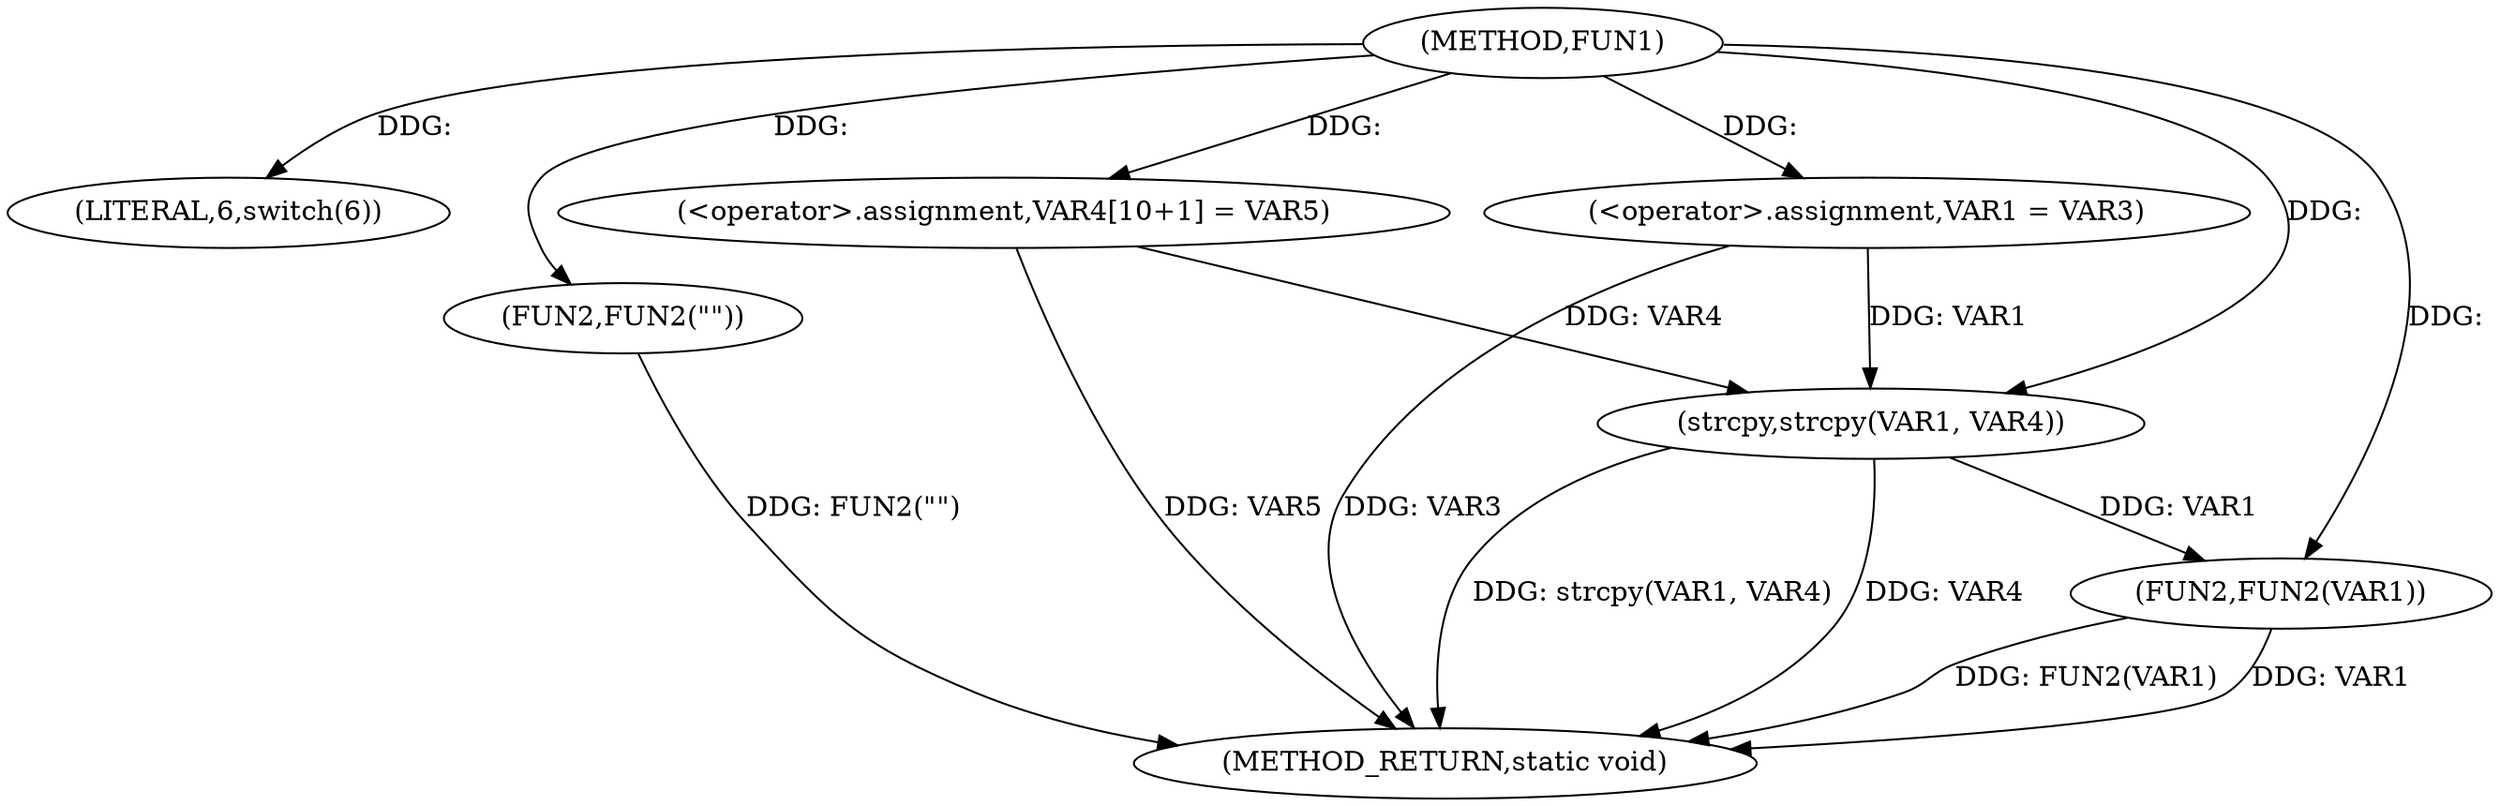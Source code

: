 digraph FUN1 {  
"1000100" [label = "(METHOD,FUN1)" ]
"1000127" [label = "(METHOD_RETURN,static void)" ]
"1000106" [label = "(LITERAL,6,switch(6))" ]
"1000109" [label = "(<operator>.assignment,VAR1 = VAR3)" ]
"1000114" [label = "(FUN2,FUN2(\"\"))" ]
"1000119" [label = "(<operator>.assignment,VAR4[10+1] = VAR5)" ]
"1000122" [label = "(strcpy,strcpy(VAR1, VAR4))" ]
"1000125" [label = "(FUN2,FUN2(VAR1))" ]
  "1000125" -> "1000127"  [ label = "DDG: VAR1"] 
  "1000125" -> "1000127"  [ label = "DDG: FUN2(VAR1)"] 
  "1000114" -> "1000127"  [ label = "DDG: FUN2(\"\")"] 
  "1000119" -> "1000127"  [ label = "DDG: VAR5"] 
  "1000122" -> "1000127"  [ label = "DDG: strcpy(VAR1, VAR4)"] 
  "1000109" -> "1000127"  [ label = "DDG: VAR3"] 
  "1000122" -> "1000127"  [ label = "DDG: VAR4"] 
  "1000100" -> "1000106"  [ label = "DDG: "] 
  "1000100" -> "1000109"  [ label = "DDG: "] 
  "1000100" -> "1000114"  [ label = "DDG: "] 
  "1000100" -> "1000119"  [ label = "DDG: "] 
  "1000109" -> "1000122"  [ label = "DDG: VAR1"] 
  "1000100" -> "1000122"  [ label = "DDG: "] 
  "1000119" -> "1000122"  [ label = "DDG: VAR4"] 
  "1000122" -> "1000125"  [ label = "DDG: VAR1"] 
  "1000100" -> "1000125"  [ label = "DDG: "] 
}
